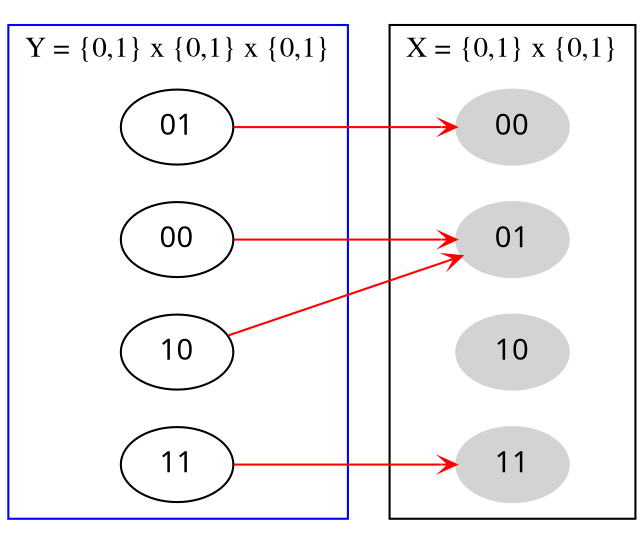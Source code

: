 digraph G {
	graph [fontname = "Times"];
	node [fontname =  "Gill Sans"];
	edge [fontname =  "Gill Sans"];
	rankdir = LR;
	splines="line";
	edge[arrowhead=vee, arrowtail=inv, arrowsize=.7, color=red]
	subgraph cluster_0 {
		// node [style=filled,color=white];
		a;b;c;d;
		a[label="00"]
		b[label="01"]
		c[label="10"]
		d[label="11"]
		label = "Y = {0,1} x {0,1} x {0,1}" ;
		color=blue
	}

	subgraph cluster_1 {
		node [style=filled, color=lightgray];
		00;01;10;11;
		label = "X = {0,1} x {0,1}";
	}
a->01;
b->00;
c->01;
d->11;
}
